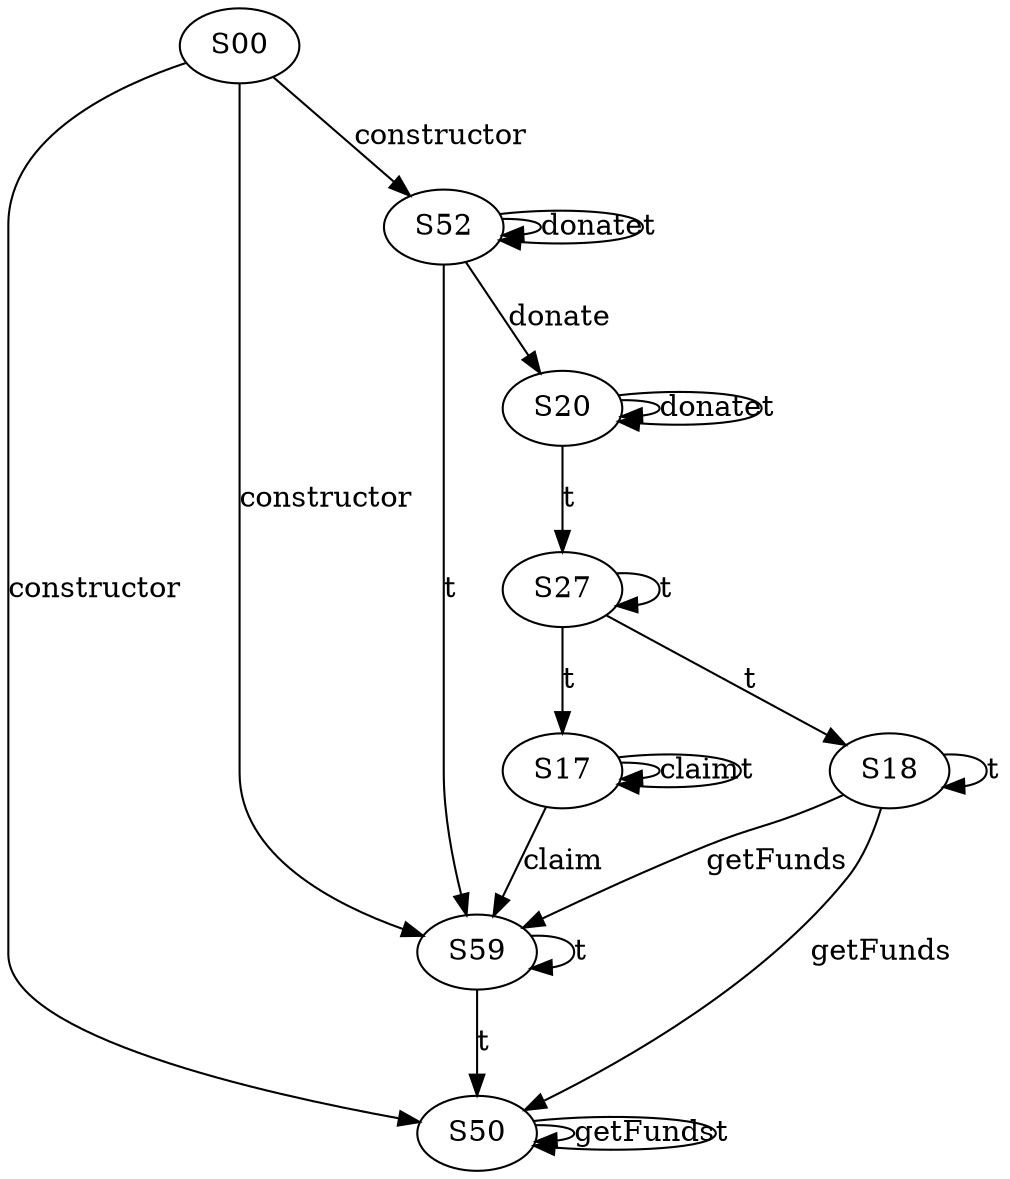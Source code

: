 digraph {

S00->S50 [label="constructor", style="", color="black"]
S00->S52 [label="constructor", style="", color="black"]
S00->S59 [label="constructor", style="", color="black"]
S17->S17 [label="claim", style="", color="black"]
S17->S59 [label="claim", style="", color="black"]
S17->S17 [label="t", style="", color="black"]
S20->S20 [label="donate", style="", color="black"]
S18->S50 [label="getFunds", style="", color="black"]
S18->S59 [label="getFunds", style="", color="black"]
S18->S18 [label="t", style="", color="black"]
S20->S20 [label="t", style="", color="black"]
S20->S27 [label="t", style="", color="black"]
S50->S50 [label="getFunds", style="", color="black"]
S27->S17 [label="t", style="", color="black"]
S27->S18 [label="t", style="", color="black"]
S27->S27 [label="t", style="", color="black"]
S50->S50 [label="t", style="", color="black"]
S52->S20 [label="donate", style="", color="black"]
S52->S52 [label="donate", style="", color="black"]
S52->S52 [label="t", style="", color="black"]
S52->S59 [label="t", style="", color="black"]
S59->S50 [label="t", style="", color="black"]
S59->S59 [label="t", style="", color="black"]
}